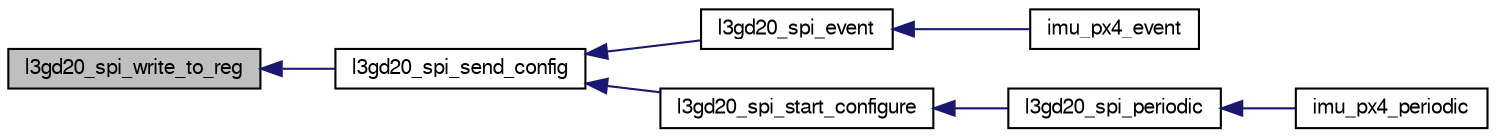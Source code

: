 digraph "l3gd20_spi_write_to_reg"
{
  edge [fontname="FreeSans",fontsize="10",labelfontname="FreeSans",labelfontsize="10"];
  node [fontname="FreeSans",fontsize="10",shape=record];
  rankdir="LR";
  Node1 [label="l3gd20_spi_write_to_reg",height=0.2,width=0.4,color="black", fillcolor="grey75", style="filled", fontcolor="black"];
  Node1 -> Node2 [dir="back",color="midnightblue",fontsize="10",style="solid",fontname="FreeSans"];
  Node2 [label="l3gd20_spi_send_config",height=0.2,width=0.4,color="black", fillcolor="white", style="filled",URL="$l3gd20__spi_8c.html#a4a0ec290b0c95368ffc813212f7be9c9"];
  Node2 -> Node3 [dir="back",color="midnightblue",fontsize="10",style="solid",fontname="FreeSans"];
  Node3 [label="l3gd20_spi_event",height=0.2,width=0.4,color="black", fillcolor="white", style="filled",URL="$l3gd20__spi_8h.html#a50685decd3b79232d66b5ac4867d3214"];
  Node3 -> Node4 [dir="back",color="midnightblue",fontsize="10",style="solid",fontname="FreeSans"];
  Node4 [label="imu_px4_event",height=0.2,width=0.4,color="black", fillcolor="white", style="filled",URL="$imu__px4fmu__v2_84_8h.html#adc3f36e2267ea507426576f9b338c714"];
  Node2 -> Node5 [dir="back",color="midnightblue",fontsize="10",style="solid",fontname="FreeSans"];
  Node5 [label="l3gd20_spi_start_configure",height=0.2,width=0.4,color="black", fillcolor="white", style="filled",URL="$l3gd20__spi_8h.html#a6f9735ca528b6dd1e69529dc53c56155"];
  Node5 -> Node6 [dir="back",color="midnightblue",fontsize="10",style="solid",fontname="FreeSans"];
  Node6 [label="l3gd20_spi_periodic",height=0.2,width=0.4,color="black", fillcolor="white", style="filled",URL="$l3gd20__spi_8h.html#a3d5961070c05aa8b0d38ea18b1dcb3cf",tooltip="convenience function: read or start configuration if not already initialized "];
  Node6 -> Node7 [dir="back",color="midnightblue",fontsize="10",style="solid",fontname="FreeSans"];
  Node7 [label="imu_px4_periodic",height=0.2,width=0.4,color="black", fillcolor="white", style="filled",URL="$imu__px4fmu__v2_84_8h.html#a89ba24ff1ce9be73bca621cda73b46f5"];
}
